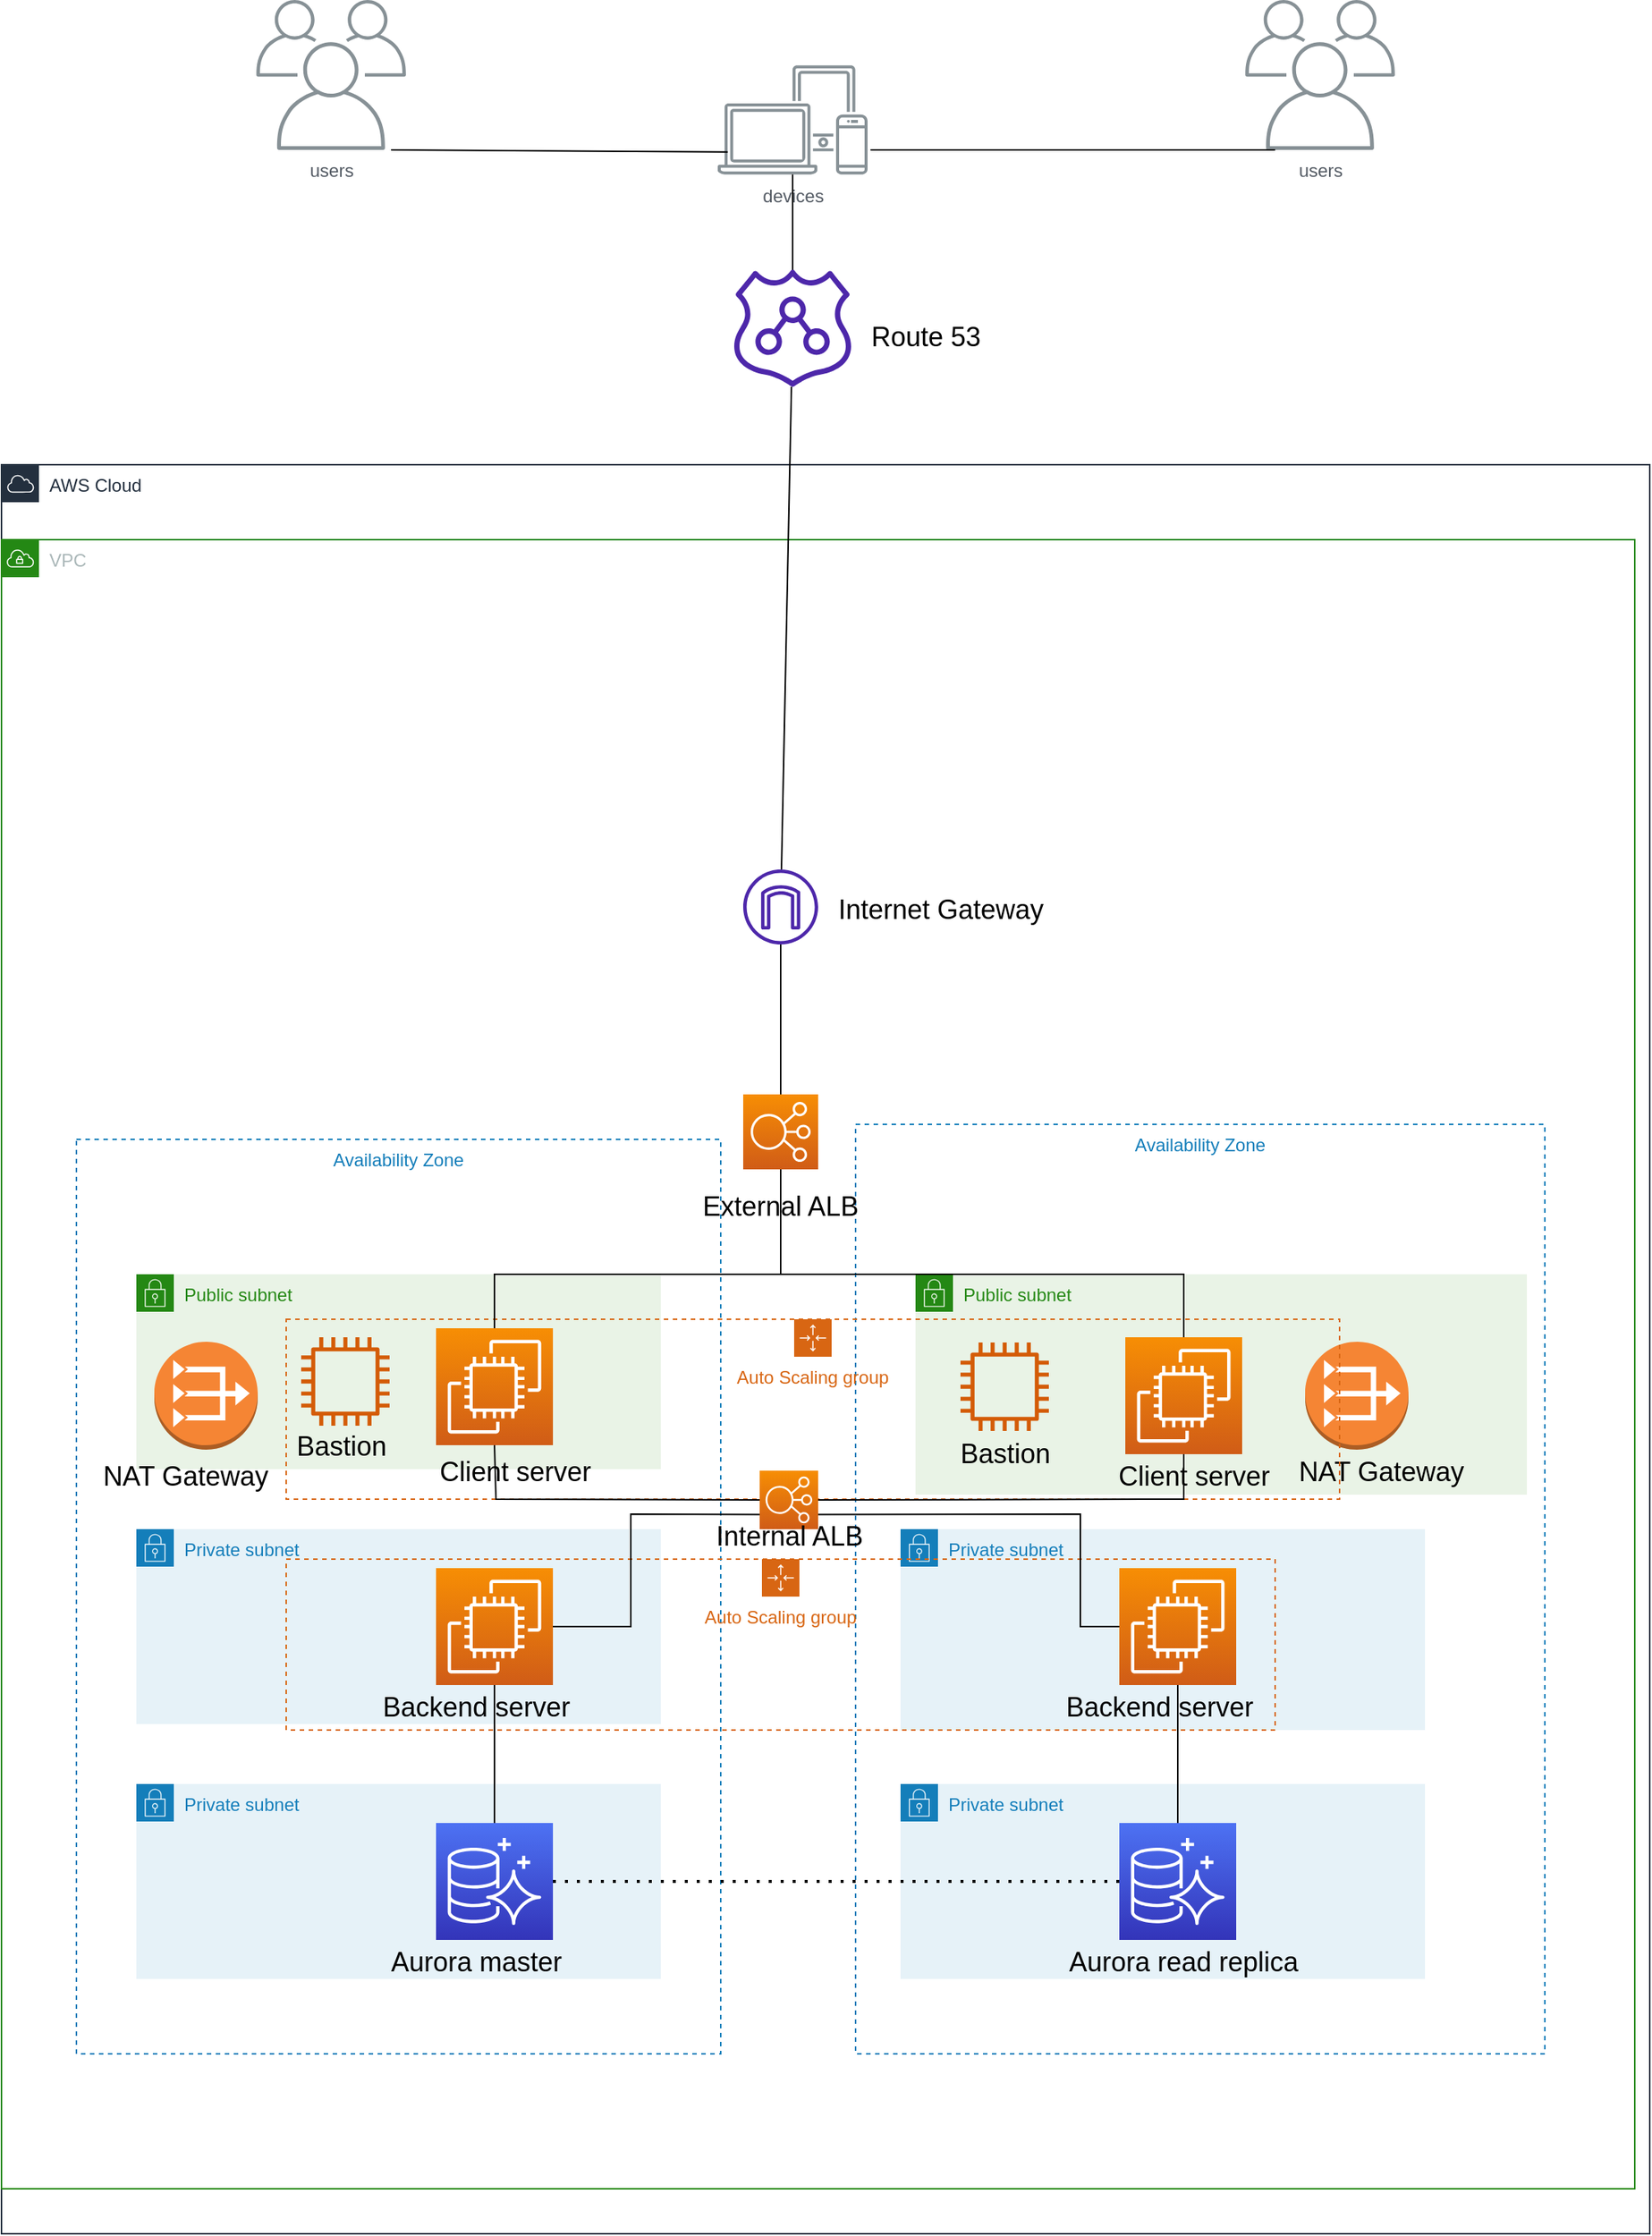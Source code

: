<mxfile version="21.5.0" type="github">
  <diagram id="Ht1M8jgEwFfnCIfOTk4-" name="Page-1">
    <mxGraphModel dx="1467" dy="817" grid="1" gridSize="10" guides="1" tooltips="1" connect="1" arrows="1" fold="1" page="1" pageScale="1" pageWidth="1169" pageHeight="827" math="0" shadow="0">
      <root>
        <mxCell id="0" />
        <mxCell id="1" parent="0" />
        <mxCell id="cWccUX_0-bSoFijCg3U8-1" value="AWS Cloud" style="points=[[0,0],[0.25,0],[0.5,0],[0.75,0],[1,0],[1,0.25],[1,0.5],[1,0.75],[1,1],[0.75,1],[0.5,1],[0.25,1],[0,1],[0,0.75],[0,0.5],[0,0.25]];outlineConnect=0;gradientColor=none;html=1;whiteSpace=wrap;fontSize=12;fontStyle=0;container=1;pointerEvents=0;collapsible=0;recursiveResize=0;shape=mxgraph.aws4.group;grIcon=mxgraph.aws4.group_aws_cloud;strokeColor=#232F3E;fillColor=none;verticalAlign=top;align=left;spacingLeft=30;fontColor=#232F3E;dashed=0;" parent="1" vertex="1">
          <mxGeometry x="30" y="310" width="1100" height="1180" as="geometry" />
        </mxCell>
        <mxCell id="cWccUX_0-bSoFijCg3U8-2" value="VPC" style="points=[[0,0],[0.25,0],[0.5,0],[0.75,0],[1,0],[1,0.25],[1,0.5],[1,0.75],[1,1],[0.75,1],[0.5,1],[0.25,1],[0,1],[0,0.75],[0,0.5],[0,0.25]];outlineConnect=0;gradientColor=none;html=1;whiteSpace=wrap;fontSize=12;fontStyle=0;container=1;pointerEvents=0;collapsible=0;recursiveResize=0;shape=mxgraph.aws4.group;grIcon=mxgraph.aws4.group_vpc;strokeColor=#248814;fillColor=none;verticalAlign=top;align=left;spacingLeft=30;fontColor=#AAB7B8;dashed=0;" parent="1" vertex="1">
          <mxGeometry x="30" y="360" width="1090" height="1100" as="geometry" />
        </mxCell>
        <mxCell id="cWccUX_0-bSoFijCg3U8-5" value="Availability Zone" style="fillColor=none;strokeColor=#147EBA;dashed=1;verticalAlign=top;fontStyle=0;fontColor=#147EBA;whiteSpace=wrap;html=1;" parent="cWccUX_0-bSoFijCg3U8-2" vertex="1">
          <mxGeometry x="570" y="390" width="460" height="620" as="geometry" />
        </mxCell>
        <mxCell id="cWccUX_0-bSoFijCg3U8-16" value="Public subnet" style="points=[[0,0],[0.25,0],[0.5,0],[0.75,0],[1,0],[1,0.25],[1,0.5],[1,0.75],[1,1],[0.75,1],[0.5,1],[0.25,1],[0,1],[0,0.75],[0,0.5],[0,0.25]];outlineConnect=0;gradientColor=none;html=1;whiteSpace=wrap;fontSize=12;fontStyle=0;container=1;pointerEvents=0;collapsible=0;recursiveResize=0;shape=mxgraph.aws4.group;grIcon=mxgraph.aws4.group_security_group;grStroke=0;strokeColor=#248814;fillColor=#E9F3E6;verticalAlign=top;align=left;spacingLeft=30;fontColor=#248814;dashed=0;" parent="cWccUX_0-bSoFijCg3U8-2" vertex="1">
          <mxGeometry x="610" y="490" width="408" height="147" as="geometry" />
        </mxCell>
        <mxCell id="1BB16fl0zTfCymzg5dYA-3" value="" style="outlineConnect=0;dashed=0;verticalLabelPosition=bottom;verticalAlign=top;align=center;html=1;shape=mxgraph.aws3.vpc_nat_gateway;fillColor=#F58534;gradientColor=none;" parent="cWccUX_0-bSoFijCg3U8-16" vertex="1">
          <mxGeometry x="260" y="45" width="69" height="72" as="geometry" />
        </mxCell>
        <mxCell id="HUurw_VfRL61wTA3m5o2-46" value="&lt;font style=&quot;font-size: 18px;&quot;&gt;NAT Gateway&lt;/font&gt;" style="text;strokeColor=none;align=center;fillColor=none;html=1;verticalAlign=middle;whiteSpace=wrap;rounded=0;" vertex="1" parent="cWccUX_0-bSoFijCg3U8-16">
          <mxGeometry x="214" y="117" width="194" height="30" as="geometry" />
        </mxCell>
        <mxCell id="cWccUX_0-bSoFijCg3U8-17" value="Private subnet" style="points=[[0,0],[0.25,0],[0.5,0],[0.75,0],[1,0],[1,0.25],[1,0.5],[1,0.75],[1,1],[0.75,1],[0.5,1],[0.25,1],[0,1],[0,0.75],[0,0.5],[0,0.25]];outlineConnect=0;gradientColor=none;html=1;whiteSpace=wrap;fontSize=12;fontStyle=0;container=1;pointerEvents=0;collapsible=0;recursiveResize=0;shape=mxgraph.aws4.group;grIcon=mxgraph.aws4.group_security_group;grStroke=0;strokeColor=#147EBA;fillColor=#E6F2F8;verticalAlign=top;align=left;spacingLeft=30;fontColor=#147EBA;dashed=0;" parent="cWccUX_0-bSoFijCg3U8-2" vertex="1">
          <mxGeometry x="600" y="830" width="350" height="130" as="geometry" />
        </mxCell>
        <mxCell id="cWccUX_0-bSoFijCg3U8-4" value="Availability Zone" style="fillColor=none;strokeColor=#147EBA;dashed=1;verticalAlign=top;fontStyle=0;fontColor=#147EBA;whiteSpace=wrap;html=1;" parent="cWccUX_0-bSoFijCg3U8-2" vertex="1">
          <mxGeometry x="50" y="400" width="430" height="610" as="geometry" />
        </mxCell>
        <mxCell id="cWccUX_0-bSoFijCg3U8-23" value="Private subnet" style="points=[[0,0],[0.25,0],[0.5,0],[0.75,0],[1,0],[1,0.25],[1,0.5],[1,0.75],[1,1],[0.75,1],[0.5,1],[0.25,1],[0,1],[0,0.75],[0,0.5],[0,0.25]];outlineConnect=0;gradientColor=none;html=1;whiteSpace=wrap;fontSize=12;fontStyle=0;container=1;pointerEvents=0;collapsible=0;recursiveResize=0;shape=mxgraph.aws4.group;grIcon=mxgraph.aws4.group_security_group;grStroke=0;strokeColor=#147EBA;fillColor=#E6F2F8;verticalAlign=top;align=left;spacingLeft=30;fontColor=#147EBA;dashed=0;" parent="cWccUX_0-bSoFijCg3U8-2" vertex="1">
          <mxGeometry x="90" y="830" width="350" height="130" as="geometry" />
        </mxCell>
        <mxCell id="xagjF47XBenL_EBiNnV3-10" value="" style="sketch=0;points=[[0,0,0],[0.25,0,0],[0.5,0,0],[0.75,0,0],[1,0,0],[0,1,0],[0.25,1,0],[0.5,1,0],[0.75,1,0],[1,1,0],[0,0.25,0],[0,0.5,0],[0,0.75,0],[1,0.25,0],[1,0.5,0],[1,0.75,0]];outlineConnect=0;fontColor=#232F3E;gradientColor=#4D72F3;gradientDirection=north;fillColor=#3334B9;strokeColor=#ffffff;dashed=0;verticalLabelPosition=bottom;verticalAlign=top;align=center;html=1;fontSize=12;fontStyle=0;aspect=fixed;shape=mxgraph.aws4.resourceIcon;resIcon=mxgraph.aws4.aurora;" parent="cWccUX_0-bSoFijCg3U8-23" vertex="1">
          <mxGeometry x="200" y="26" width="78" height="78" as="geometry" />
        </mxCell>
        <mxCell id="cWccUX_0-bSoFijCg3U8-24" value="Private subnet" style="points=[[0,0],[0.25,0],[0.5,0],[0.75,0],[1,0],[1,0.25],[1,0.5],[1,0.75],[1,1],[0.75,1],[0.5,1],[0.25,1],[0,1],[0,0.75],[0,0.5],[0,0.25]];outlineConnect=0;gradientColor=none;html=1;whiteSpace=wrap;fontSize=12;fontStyle=0;container=1;pointerEvents=0;collapsible=0;recursiveResize=0;shape=mxgraph.aws4.group;grIcon=mxgraph.aws4.group_security_group;grStroke=0;strokeColor=#147EBA;fillColor=#E6F2F8;verticalAlign=top;align=left;spacingLeft=30;fontColor=#147EBA;dashed=0;" parent="cWccUX_0-bSoFijCg3U8-2" vertex="1">
          <mxGeometry x="600" y="660" width="350" height="134" as="geometry" />
        </mxCell>
        <mxCell id="HUurw_VfRL61wTA3m5o2-5" value="&lt;font style=&quot;font-size: 18px;&quot;&gt;Backend server&lt;/font&gt;" style="text;strokeColor=none;align=center;fillColor=none;html=1;verticalAlign=middle;whiteSpace=wrap;rounded=0;" vertex="1" parent="cWccUX_0-bSoFijCg3U8-24">
          <mxGeometry x="76" y="104" width="194" height="30" as="geometry" />
        </mxCell>
        <mxCell id="cWccUX_0-bSoFijCg3U8-25" value="Private subnet" style="points=[[0,0],[0.25,0],[0.5,0],[0.75,0],[1,0],[1,0.25],[1,0.5],[1,0.75],[1,1],[0.75,1],[0.5,1],[0.25,1],[0,1],[0,0.75],[0,0.5],[0,0.25]];outlineConnect=0;gradientColor=none;html=1;whiteSpace=wrap;fontSize=12;fontStyle=0;container=1;pointerEvents=0;collapsible=0;recursiveResize=0;shape=mxgraph.aws4.group;grIcon=mxgraph.aws4.group_security_group;grStroke=0;strokeColor=#147EBA;fillColor=#E6F2F8;verticalAlign=top;align=left;spacingLeft=30;fontColor=#147EBA;dashed=0;" parent="cWccUX_0-bSoFijCg3U8-2" vertex="1">
          <mxGeometry x="90" y="660" width="350" height="130" as="geometry" />
        </mxCell>
        <mxCell id="xagjF47XBenL_EBiNnV3-6" value="" style="sketch=0;points=[[0,0,0],[0.25,0,0],[0.5,0,0],[0.75,0,0],[1,0,0],[0,1,0],[0.25,1,0],[0.5,1,0],[0.75,1,0],[1,1,0],[0,0.25,0],[0,0.5,0],[0,0.75,0],[1,0.25,0],[1,0.5,0],[1,0.75,0]];outlineConnect=0;fontColor=#232F3E;gradientColor=#F78E04;gradientDirection=north;fillColor=#D05C17;strokeColor=#ffffff;dashed=0;verticalLabelPosition=bottom;verticalAlign=top;align=center;html=1;fontSize=12;fontStyle=0;aspect=fixed;shape=mxgraph.aws4.resourceIcon;resIcon=mxgraph.aws4.ec2;" parent="cWccUX_0-bSoFijCg3U8-25" vertex="1">
          <mxGeometry x="200" y="26" width="78" height="78" as="geometry" />
        </mxCell>
        <mxCell id="cWccUX_0-bSoFijCg3U8-30" value="" style="sketch=0;outlineConnect=0;fontColor=#232F3E;gradientColor=none;fillColor=#4D27AA;strokeColor=none;dashed=0;verticalLabelPosition=bottom;verticalAlign=top;align=center;html=1;fontSize=12;fontStyle=0;aspect=fixed;pointerEvents=1;shape=mxgraph.aws4.internet_gateway;" parent="cWccUX_0-bSoFijCg3U8-2" vertex="1">
          <mxGeometry x="495" y="220" width="50" height="50" as="geometry" />
        </mxCell>
        <mxCell id="cWccUX_0-bSoFijCg3U8-9" value="Public subnet" style="points=[[0,0],[0.25,0],[0.5,0],[0.75,0],[1,0],[1,0.25],[1,0.5],[1,0.75],[1,1],[0.75,1],[0.5,1],[0.25,1],[0,1],[0,0.75],[0,0.5],[0,0.25]];outlineConnect=0;gradientColor=none;html=1;whiteSpace=wrap;fontSize=12;fontStyle=0;container=1;pointerEvents=0;collapsible=0;recursiveResize=0;shape=mxgraph.aws4.group;grIcon=mxgraph.aws4.group_security_group;grStroke=0;strokeColor=#248814;fillColor=#E9F3E6;verticalAlign=top;align=left;spacingLeft=30;fontColor=#248814;dashed=0;" parent="cWccUX_0-bSoFijCg3U8-2" vertex="1">
          <mxGeometry x="90" y="490" width="350" height="130" as="geometry" />
        </mxCell>
        <mxCell id="1BB16fl0zTfCymzg5dYA-1" value="" style="outlineConnect=0;dashed=0;verticalLabelPosition=bottom;verticalAlign=top;align=center;html=1;shape=mxgraph.aws3.vpc_nat_gateway;fillColor=#F58534;gradientColor=none;" parent="cWccUX_0-bSoFijCg3U8-9" vertex="1">
          <mxGeometry x="12" y="45" width="69" height="72" as="geometry" />
        </mxCell>
        <mxCell id="cWccUX_0-bSoFijCg3U8-27" value="Auto Scaling group" style="points=[[0,0],[0.25,0],[0.5,0],[0.75,0],[1,0],[1,0.25],[1,0.5],[1,0.75],[1,1],[0.75,1],[0.5,1],[0.25,1],[0,1],[0,0.75],[0,0.5],[0,0.25]];outlineConnect=0;gradientColor=none;html=1;whiteSpace=wrap;fontSize=12;fontStyle=0;container=1;pointerEvents=0;collapsible=0;recursiveResize=0;shape=mxgraph.aws4.groupCenter;grIcon=mxgraph.aws4.group_auto_scaling_group;grStroke=1;strokeColor=#D86613;fillColor=none;verticalAlign=top;align=center;fontColor=#D86613;dashed=1;spacingTop=25;" parent="cWccUX_0-bSoFijCg3U8-2" vertex="1">
          <mxGeometry x="190" y="520" width="703" height="120" as="geometry" />
        </mxCell>
        <mxCell id="cWccUX_0-bSoFijCg3U8-28" value="" style="sketch=0;points=[[0,0,0],[0.25,0,0],[0.5,0,0],[0.75,0,0],[1,0,0],[0,1,0],[0.25,1,0],[0.5,1,0],[0.75,1,0],[1,1,0],[0,0.25,0],[0,0.5,0],[0,0.75,0],[1,0.25,0],[1,0.5,0],[1,0.75,0]];outlineConnect=0;fontColor=#232F3E;gradientColor=#F78E04;gradientDirection=north;fillColor=#D05C17;strokeColor=#ffffff;dashed=0;verticalLabelPosition=bottom;verticalAlign=top;align=center;html=1;fontSize=12;fontStyle=0;aspect=fixed;shape=mxgraph.aws4.resourceIcon;resIcon=mxgraph.aws4.ec2;" parent="cWccUX_0-bSoFijCg3U8-27" vertex="1">
          <mxGeometry x="100" y="6" width="78" height="78" as="geometry" />
        </mxCell>
        <mxCell id="1BB16fl0zTfCymzg5dYA-5" value="" style="sketch=0;outlineConnect=0;fontColor=#232F3E;gradientColor=none;fillColor=#D45B07;strokeColor=none;dashed=0;verticalLabelPosition=bottom;verticalAlign=top;align=center;html=1;fontSize=12;fontStyle=0;aspect=fixed;pointerEvents=1;shape=mxgraph.aws4.instance2;" parent="cWccUX_0-bSoFijCg3U8-27" vertex="1">
          <mxGeometry x="450" y="15.5" width="59" height="59" as="geometry" />
        </mxCell>
        <mxCell id="HUurw_VfRL61wTA3m5o2-87" value="&lt;font style=&quot;font-size: 18px;&quot;&gt;Bastion&lt;/font&gt;" style="text;strokeColor=none;align=center;fillColor=none;html=1;verticalAlign=middle;whiteSpace=wrap;rounded=0;" vertex="1" parent="cWccUX_0-bSoFijCg3U8-27">
          <mxGeometry x="382.5" y="74.5" width="194" height="30" as="geometry" />
        </mxCell>
        <mxCell id="HUurw_VfRL61wTA3m5o2-89" value="&lt;font style=&quot;font-size: 18px;&quot;&gt;Bastion&lt;/font&gt;" style="text;strokeColor=none;align=center;fillColor=none;html=1;verticalAlign=middle;whiteSpace=wrap;rounded=0;" vertex="1" parent="cWccUX_0-bSoFijCg3U8-27">
          <mxGeometry x="-60" y="70" width="194" height="30" as="geometry" />
        </mxCell>
        <mxCell id="HUurw_VfRL61wTA3m5o2-90" value="&lt;font style=&quot;font-size: 18px;&quot;&gt;Client server&lt;/font&gt;" style="text;strokeColor=none;align=center;fillColor=none;html=1;verticalAlign=middle;whiteSpace=wrap;rounded=0;" vertex="1" parent="cWccUX_0-bSoFijCg3U8-27">
          <mxGeometry x="509" y="90" width="194" height="30" as="geometry" />
        </mxCell>
        <mxCell id="xagjF47XBenL_EBiNnV3-2" value="" style="sketch=0;points=[[0,0,0],[0.25,0,0],[0.5,0,0],[0.75,0,0],[1,0,0],[0,1,0],[0.25,1,0],[0.5,1,0],[0.75,1,0],[1,1,0],[0,0.25,0],[0,0.5,0],[0,0.75,0],[1,0.25,0],[1,0.5,0],[1,0.75,0]];outlineConnect=0;fontColor=#232F3E;gradientColor=#F78E04;gradientDirection=north;fillColor=#D05C17;strokeColor=#ffffff;dashed=0;verticalLabelPosition=bottom;verticalAlign=top;align=center;html=1;fontSize=12;fontStyle=0;aspect=fixed;shape=mxgraph.aws4.resourceIcon;resIcon=mxgraph.aws4.elastic_load_balancing;" parent="cWccUX_0-bSoFijCg3U8-2" vertex="1">
          <mxGeometry x="495" y="370" width="50" height="50" as="geometry" />
        </mxCell>
        <mxCell id="xagjF47XBenL_EBiNnV3-3" value="" style="endArrow=none;html=1;rounded=0;" parent="cWccUX_0-bSoFijCg3U8-2" source="xagjF47XBenL_EBiNnV3-2" target="cWccUX_0-bSoFijCg3U8-30" edge="1">
          <mxGeometry width="50" height="50" relative="1" as="geometry">
            <mxPoint x="390" y="650" as="sourcePoint" />
            <mxPoint x="440" y="600" as="targetPoint" />
          </mxGeometry>
        </mxCell>
        <mxCell id="xagjF47XBenL_EBiNnV3-4" value="" style="endArrow=none;html=1;rounded=0;entryX=0.5;entryY=1;entryDx=0;entryDy=0;entryPerimeter=0;exitX=0.5;exitY=0;exitDx=0;exitDy=0;exitPerimeter=0;" parent="cWccUX_0-bSoFijCg3U8-2" source="cWccUX_0-bSoFijCg3U8-28" target="xagjF47XBenL_EBiNnV3-2" edge="1">
          <mxGeometry width="50" height="50" relative="1" as="geometry">
            <mxPoint x="390" y="650" as="sourcePoint" />
            <mxPoint x="440" y="600" as="targetPoint" />
            <Array as="points">
              <mxPoint x="329" y="490" />
              <mxPoint x="420" y="490" />
              <mxPoint x="520" y="490" />
            </Array>
          </mxGeometry>
        </mxCell>
        <mxCell id="xagjF47XBenL_EBiNnV3-8" value="" style="endArrow=none;html=1;rounded=0;exitX=0;exitY=0.5;exitDx=0;exitDy=0;exitPerimeter=0;entryX=0.5;entryY=1;entryDx=0;entryDy=0;entryPerimeter=0;" parent="cWccUX_0-bSoFijCg3U8-2" source="xagjF47XBenL_EBiNnV3-16" target="cWccUX_0-bSoFijCg3U8-28" edge="1">
          <mxGeometry width="50" height="50" relative="1" as="geometry">
            <mxPoint x="390" y="650" as="sourcePoint" />
            <mxPoint x="440" y="600" as="targetPoint" />
            <Array as="points">
              <mxPoint x="330" y="640" />
            </Array>
          </mxGeometry>
        </mxCell>
        <mxCell id="xagjF47XBenL_EBiNnV3-9" value="" style="endArrow=none;html=1;rounded=0;entryX=0.5;entryY=1;entryDx=0;entryDy=0;entryPerimeter=0;exitX=1;exitY=0.5;exitDx=0;exitDy=0;exitPerimeter=0;" parent="cWccUX_0-bSoFijCg3U8-2" source="xagjF47XBenL_EBiNnV3-16" target="cWccUX_0-bSoFijCg3U8-29" edge="1">
          <mxGeometry width="50" height="50" relative="1" as="geometry">
            <mxPoint x="390" y="650" as="sourcePoint" />
            <mxPoint x="440" y="600" as="targetPoint" />
            <Array as="points">
              <mxPoint x="789" y="640" />
            </Array>
          </mxGeometry>
        </mxCell>
        <mxCell id="xagjF47XBenL_EBiNnV3-12" value="" style="endArrow=none;html=1;rounded=0;entryX=0.5;entryY=0;entryDx=0;entryDy=0;entryPerimeter=0;exitX=0.5;exitY=1;exitDx=0;exitDy=0;exitPerimeter=0;" parent="cWccUX_0-bSoFijCg3U8-2" source="xagjF47XBenL_EBiNnV3-6" target="xagjF47XBenL_EBiNnV3-10" edge="1">
          <mxGeometry width="50" height="50" relative="1" as="geometry">
            <mxPoint x="390" y="650" as="sourcePoint" />
            <mxPoint x="440" y="600" as="targetPoint" />
          </mxGeometry>
        </mxCell>
        <mxCell id="xagjF47XBenL_EBiNnV3-13" value="" style="endArrow=none;html=1;rounded=0;entryX=0.5;entryY=1;entryDx=0;entryDy=0;entryPerimeter=0;exitX=0.5;exitY=0;exitDx=0;exitDy=0;exitPerimeter=0;" parent="cWccUX_0-bSoFijCg3U8-2" source="xagjF47XBenL_EBiNnV3-11" target="xagjF47XBenL_EBiNnV3-7" edge="1">
          <mxGeometry width="50" height="50" relative="1" as="geometry">
            <mxPoint x="390" y="650" as="sourcePoint" />
            <mxPoint x="440" y="600" as="targetPoint" />
          </mxGeometry>
        </mxCell>
        <mxCell id="xagjF47XBenL_EBiNnV3-15" value="Auto Scaling group" style="points=[[0,0],[0.25,0],[0.5,0],[0.75,0],[1,0],[1,0.25],[1,0.5],[1,0.75],[1,1],[0.75,1],[0.5,1],[0.25,1],[0,1],[0,0.75],[0,0.5],[0,0.25]];outlineConnect=0;gradientColor=none;html=1;whiteSpace=wrap;fontSize=12;fontStyle=0;container=1;pointerEvents=0;collapsible=0;recursiveResize=0;shape=mxgraph.aws4.groupCenter;grIcon=mxgraph.aws4.group_auto_scaling_group;grStroke=1;strokeColor=#D86613;fillColor=none;verticalAlign=top;align=center;fontColor=#D86613;dashed=1;spacingTop=25;" parent="cWccUX_0-bSoFijCg3U8-2" vertex="1">
          <mxGeometry x="190" y="680" width="660" height="114" as="geometry" />
        </mxCell>
        <mxCell id="xagjF47XBenL_EBiNnV3-7" value="" style="sketch=0;points=[[0,0,0],[0.25,0,0],[0.5,0,0],[0.75,0,0],[1,0,0],[0,1,0],[0.25,1,0],[0.5,1,0],[0.75,1,0],[1,1,0],[0,0.25,0],[0,0.5,0],[0,0.75,0],[1,0.25,0],[1,0.5,0],[1,0.75,0]];outlineConnect=0;fontColor=#232F3E;gradientColor=#F78E04;gradientDirection=north;fillColor=#D05C17;strokeColor=#ffffff;dashed=0;verticalLabelPosition=bottom;verticalAlign=top;align=center;html=1;fontSize=12;fontStyle=0;aspect=fixed;shape=mxgraph.aws4.resourceIcon;resIcon=mxgraph.aws4.ec2;" parent="xagjF47XBenL_EBiNnV3-15" vertex="1">
          <mxGeometry x="556" y="6" width="78" height="78" as="geometry" />
        </mxCell>
        <mxCell id="HUurw_VfRL61wTA3m5o2-6" value="&lt;font style=&quot;font-size: 18px;&quot;&gt;Backend server&lt;/font&gt;" style="text;strokeColor=none;align=center;fillColor=none;html=1;verticalAlign=middle;whiteSpace=wrap;rounded=0;" vertex="1" parent="xagjF47XBenL_EBiNnV3-15">
          <mxGeometry x="30" y="84" width="194" height="30" as="geometry" />
        </mxCell>
        <mxCell id="xagjF47XBenL_EBiNnV3-16" value="" style="sketch=0;points=[[0,0,0],[0.25,0,0],[0.5,0,0],[0.75,0,0],[1,0,0],[0,1,0],[0.25,1,0],[0.5,1,0],[0.75,1,0],[1,1,0],[0,0.25,0],[0,0.5,0],[0,0.75,0],[1,0.25,0],[1,0.5,0],[1,0.75,0]];outlineConnect=0;fontColor=#232F3E;gradientColor=#F78E04;gradientDirection=north;fillColor=#D05C17;strokeColor=#ffffff;dashed=0;verticalLabelPosition=bottom;verticalAlign=top;align=center;html=1;fontSize=12;fontStyle=0;aspect=fixed;shape=mxgraph.aws4.resourceIcon;resIcon=mxgraph.aws4.elastic_load_balancing;" parent="cWccUX_0-bSoFijCg3U8-2" vertex="1">
          <mxGeometry x="506" y="621" width="39" height="39" as="geometry" />
        </mxCell>
        <mxCell id="xagjF47XBenL_EBiNnV3-17" value="" style="endArrow=none;html=1;rounded=0;entryX=0;entryY=0.75;entryDx=0;entryDy=0;entryPerimeter=0;exitX=1;exitY=0.5;exitDx=0;exitDy=0;exitPerimeter=0;" parent="cWccUX_0-bSoFijCg3U8-2" source="xagjF47XBenL_EBiNnV3-6" target="xagjF47XBenL_EBiNnV3-16" edge="1">
          <mxGeometry width="50" height="50" relative="1" as="geometry">
            <mxPoint x="390" y="650" as="sourcePoint" />
            <mxPoint x="440" y="600" as="targetPoint" />
            <Array as="points">
              <mxPoint x="420" y="725" />
              <mxPoint x="420" y="650" />
            </Array>
          </mxGeometry>
        </mxCell>
        <mxCell id="cWccUX_0-bSoFijCg3U8-29" value="" style="sketch=0;points=[[0,0,0],[0.25,0,0],[0.5,0,0],[0.75,0,0],[1,0,0],[0,1,0],[0.25,1,0],[0.5,1,0],[0.75,1,0],[1,1,0],[0,0.25,0],[0,0.5,0],[0,0.75,0],[1,0.25,0],[1,0.5,0],[1,0.75,0]];outlineConnect=0;fontColor=#232F3E;gradientColor=#F78E04;gradientDirection=north;fillColor=#D05C17;strokeColor=#ffffff;dashed=0;verticalLabelPosition=bottom;verticalAlign=top;align=center;html=1;fontSize=12;fontStyle=0;aspect=fixed;shape=mxgraph.aws4.resourceIcon;resIcon=mxgraph.aws4.ec2;" parent="cWccUX_0-bSoFijCg3U8-2" vertex="1">
          <mxGeometry x="750" y="532" width="78" height="78" as="geometry" />
        </mxCell>
        <mxCell id="xagjF47XBenL_EBiNnV3-11" value="" style="sketch=0;points=[[0,0,0],[0.25,0,0],[0.5,0,0],[0.75,0,0],[1,0,0],[0,1,0],[0.25,1,0],[0.5,1,0],[0.75,1,0],[1,1,0],[0,0.25,0],[0,0.5,0],[0,0.75,0],[1,0.25,0],[1,0.5,0],[1,0.75,0]];outlineConnect=0;fontColor=#232F3E;gradientColor=#4D72F3;gradientDirection=north;fillColor=#3334B9;strokeColor=#ffffff;dashed=0;verticalLabelPosition=bottom;verticalAlign=top;align=center;html=1;fontSize=12;fontStyle=0;aspect=fixed;shape=mxgraph.aws4.resourceIcon;resIcon=mxgraph.aws4.aurora;" parent="cWccUX_0-bSoFijCg3U8-2" vertex="1">
          <mxGeometry x="746" y="856" width="78" height="78" as="geometry" />
        </mxCell>
        <mxCell id="xagjF47XBenL_EBiNnV3-20" value="" style="endArrow=none;html=1;rounded=0;exitX=0;exitY=0.5;exitDx=0;exitDy=0;exitPerimeter=0;entryX=1;entryY=0.75;entryDx=0;entryDy=0;entryPerimeter=0;" parent="cWccUX_0-bSoFijCg3U8-2" source="xagjF47XBenL_EBiNnV3-7" target="xagjF47XBenL_EBiNnV3-16" edge="1">
          <mxGeometry width="50" height="50" relative="1" as="geometry">
            <mxPoint x="390" y="650" as="sourcePoint" />
            <mxPoint x="520" y="660" as="targetPoint" />
            <Array as="points">
              <mxPoint x="720" y="725" />
              <mxPoint x="720" y="650" />
            </Array>
          </mxGeometry>
        </mxCell>
        <mxCell id="1BB16fl0zTfCymzg5dYA-4" value="" style="sketch=0;outlineConnect=0;fontColor=#232F3E;gradientColor=none;fillColor=#D45B07;strokeColor=none;dashed=0;verticalLabelPosition=bottom;verticalAlign=top;align=center;html=1;fontSize=12;fontStyle=0;aspect=fixed;pointerEvents=1;shape=mxgraph.aws4.instance2;" parent="cWccUX_0-bSoFijCg3U8-2" vertex="1">
          <mxGeometry x="200" y="532" width="59" height="59" as="geometry" />
        </mxCell>
        <mxCell id="HUurw_VfRL61wTA3m5o2-1" value="" style="endArrow=none;dashed=1;html=1;dashPattern=1 3;strokeWidth=2;rounded=0;exitX=1;exitY=0.5;exitDx=0;exitDy=0;exitPerimeter=0;entryX=0;entryY=0.5;entryDx=0;entryDy=0;entryPerimeter=0;" edge="1" parent="cWccUX_0-bSoFijCg3U8-2" source="xagjF47XBenL_EBiNnV3-10" target="xagjF47XBenL_EBiNnV3-11">
          <mxGeometry width="50" height="50" relative="1" as="geometry">
            <mxPoint x="390" y="790" as="sourcePoint" />
            <mxPoint x="440" y="740" as="targetPoint" />
          </mxGeometry>
        </mxCell>
        <mxCell id="HUurw_VfRL61wTA3m5o2-3" value="&lt;font style=&quot;font-size: 18px;&quot;&gt;Aurora read replica&lt;/font&gt;" style="text;strokeColor=none;align=center;fillColor=none;html=1;verticalAlign=middle;whiteSpace=wrap;rounded=0;" vertex="1" parent="cWccUX_0-bSoFijCg3U8-2">
          <mxGeometry x="692" y="934" width="194" height="30" as="geometry" />
        </mxCell>
        <mxCell id="HUurw_VfRL61wTA3m5o2-4" value="&lt;font style=&quot;font-size: 18px;&quot;&gt;Aurora master&lt;/font&gt;" style="text;strokeColor=none;align=center;fillColor=none;html=1;verticalAlign=middle;whiteSpace=wrap;rounded=0;" vertex="1" parent="cWccUX_0-bSoFijCg3U8-2">
          <mxGeometry x="220" y="934" width="194" height="30" as="geometry" />
        </mxCell>
        <mxCell id="HUurw_VfRL61wTA3m5o2-7" value="&lt;font style=&quot;font-size: 18px;&quot;&gt;NAT Gateway&lt;/font&gt;" style="text;strokeColor=none;align=center;fillColor=none;html=1;verticalAlign=middle;whiteSpace=wrap;rounded=0;" vertex="1" parent="cWccUX_0-bSoFijCg3U8-2">
          <mxGeometry x="26" y="610" width="194" height="30" as="geometry" />
        </mxCell>
        <mxCell id="HUurw_VfRL61wTA3m5o2-91" value="&lt;font style=&quot;font-size: 18px;&quot;&gt;Client server&lt;/font&gt;" style="text;strokeColor=none;align=center;fillColor=none;html=1;verticalAlign=middle;whiteSpace=wrap;rounded=0;" vertex="1" parent="cWccUX_0-bSoFijCg3U8-2">
          <mxGeometry x="246" y="607" width="194" height="30" as="geometry" />
        </mxCell>
        <mxCell id="HUurw_VfRL61wTA3m5o2-92" value="&lt;font style=&quot;font-size: 18px;&quot;&gt;Internet Gateway&lt;/font&gt;" style="text;strokeColor=none;align=center;fillColor=none;html=1;verticalAlign=middle;whiteSpace=wrap;rounded=0;" vertex="1" parent="cWccUX_0-bSoFijCg3U8-2">
          <mxGeometry x="530" y="232" width="194" height="30" as="geometry" />
        </mxCell>
        <mxCell id="HUurw_VfRL61wTA3m5o2-93" value="&lt;font style=&quot;font-size: 18px;&quot;&gt;External ALB&lt;/font&gt;" style="text;strokeColor=none;align=center;fillColor=none;html=1;verticalAlign=middle;whiteSpace=wrap;rounded=0;" vertex="1" parent="cWccUX_0-bSoFijCg3U8-2">
          <mxGeometry x="423" y="430" width="194" height="30" as="geometry" />
        </mxCell>
        <mxCell id="HUurw_VfRL61wTA3m5o2-94" value="&lt;font style=&quot;font-size: 18px;&quot;&gt;Internal ALB&lt;/font&gt;" style="text;strokeColor=none;align=center;fillColor=none;html=1;verticalAlign=middle;whiteSpace=wrap;rounded=0;" vertex="1" parent="cWccUX_0-bSoFijCg3U8-2">
          <mxGeometry x="428.5" y="650" width="194" height="30" as="geometry" />
        </mxCell>
        <mxCell id="cWccUX_0-bSoFijCg3U8-35" value="" style="sketch=0;outlineConnect=0;fontColor=#232F3E;gradientColor=none;fillColor=#4D27AA;strokeColor=none;dashed=0;verticalLabelPosition=bottom;verticalAlign=top;align=center;html=1;fontSize=12;fontStyle=0;aspect=fixed;pointerEvents=1;shape=mxgraph.aws4.route_53_resolver;" parent="1" vertex="1">
          <mxGeometry x="519" y="180" width="78" height="78" as="geometry" />
        </mxCell>
        <mxCell id="cWccUX_0-bSoFijCg3U8-36" value="users" style="sketch=0;outlineConnect=0;gradientColor=none;fontColor=#545B64;strokeColor=none;fillColor=#879196;dashed=0;verticalLabelPosition=bottom;verticalAlign=top;align=center;html=1;fontSize=12;fontStyle=0;aspect=fixed;shape=mxgraph.aws4.illustration_users;pointerEvents=1" parent="1" vertex="1">
          <mxGeometry x="200" width="100" height="100" as="geometry" />
        </mxCell>
        <mxCell id="cWccUX_0-bSoFijCg3U8-37" value="devices" style="sketch=0;outlineConnect=0;gradientColor=none;fontColor=#545B64;strokeColor=none;fillColor=#879196;dashed=0;verticalLabelPosition=bottom;verticalAlign=top;align=center;html=1;fontSize=12;fontStyle=0;aspect=fixed;shape=mxgraph.aws4.illustration_devices;pointerEvents=1" parent="1" vertex="1">
          <mxGeometry x="508" y="43.5" width="100" height="73" as="geometry" />
        </mxCell>
        <mxCell id="cWccUX_0-bSoFijCg3U8-38" value="users" style="sketch=0;outlineConnect=0;gradientColor=none;fontColor=#545B64;strokeColor=none;fillColor=#879196;dashed=0;verticalLabelPosition=bottom;verticalAlign=top;align=center;html=1;fontSize=12;fontStyle=0;aspect=fixed;shape=mxgraph.aws4.illustration_users;pointerEvents=1" parent="1" vertex="1">
          <mxGeometry x="860" width="100" height="100" as="geometry" />
        </mxCell>
        <mxCell id="cWccUX_0-bSoFijCg3U8-40" value="" style="endArrow=none;html=1;rounded=0;exitX=0.067;exitY=0.793;exitDx=0;exitDy=0;exitPerimeter=0;entryX=0.901;entryY=1;entryDx=0;entryDy=0;entryPerimeter=0;" parent="1" source="cWccUX_0-bSoFijCg3U8-37" target="cWccUX_0-bSoFijCg3U8-36" edge="1">
          <mxGeometry width="50" height="50" relative="1" as="geometry">
            <mxPoint x="380" y="250" as="sourcePoint" />
            <mxPoint x="400" y="100" as="targetPoint" />
          </mxGeometry>
        </mxCell>
        <mxCell id="cWccUX_0-bSoFijCg3U8-41" value="" style="endArrow=none;html=1;rounded=0;entryX=0.199;entryY=1;entryDx=0;entryDy=0;entryPerimeter=0;" parent="1" target="cWccUX_0-bSoFijCg3U8-38" edge="1">
          <mxGeometry width="50" height="50" relative="1" as="geometry">
            <mxPoint x="610" y="100" as="sourcePoint" />
            <mxPoint x="750" y="120" as="targetPoint" />
          </mxGeometry>
        </mxCell>
        <mxCell id="cWccUX_0-bSoFijCg3U8-42" value="" style="endArrow=none;html=1;rounded=0;" parent="1" source="cWccUX_0-bSoFijCg3U8-35" target="cWccUX_0-bSoFijCg3U8-37" edge="1">
          <mxGeometry width="50" height="50" relative="1" as="geometry">
            <mxPoint x="420" y="380" as="sourcePoint" />
            <mxPoint x="470" y="330" as="targetPoint" />
          </mxGeometry>
        </mxCell>
        <mxCell id="xagjF47XBenL_EBiNnV3-5" value="" style="endArrow=none;html=1;rounded=0;exitX=0.5;exitY=0;exitDx=0;exitDy=0;exitPerimeter=0;" parent="1" source="cWccUX_0-bSoFijCg3U8-29" edge="1">
          <mxGeometry width="50" height="50" relative="1" as="geometry">
            <mxPoint x="420" y="1010" as="sourcePoint" />
            <mxPoint x="550" y="850" as="targetPoint" />
            <Array as="points">
              <mxPoint x="819" y="850" />
            </Array>
          </mxGeometry>
        </mxCell>
        <mxCell id="xagjF47XBenL_EBiNnV3-21" value="" style="endArrow=none;html=1;rounded=0;" parent="1" source="cWccUX_0-bSoFijCg3U8-30" target="cWccUX_0-bSoFijCg3U8-35" edge="1">
          <mxGeometry width="50" height="50" relative="1" as="geometry">
            <mxPoint x="420" y="580" as="sourcePoint" />
            <mxPoint x="470" y="530" as="targetPoint" />
          </mxGeometry>
        </mxCell>
        <mxCell id="HUurw_VfRL61wTA3m5o2-95" value="&lt;font style=&quot;font-size: 18px;&quot;&gt;Route 53&lt;/font&gt;" style="text;strokeColor=none;align=center;fillColor=none;html=1;verticalAlign=middle;whiteSpace=wrap;rounded=0;" vertex="1" parent="1">
          <mxGeometry x="550" y="210" width="194" height="30" as="geometry" />
        </mxCell>
      </root>
    </mxGraphModel>
  </diagram>
</mxfile>
